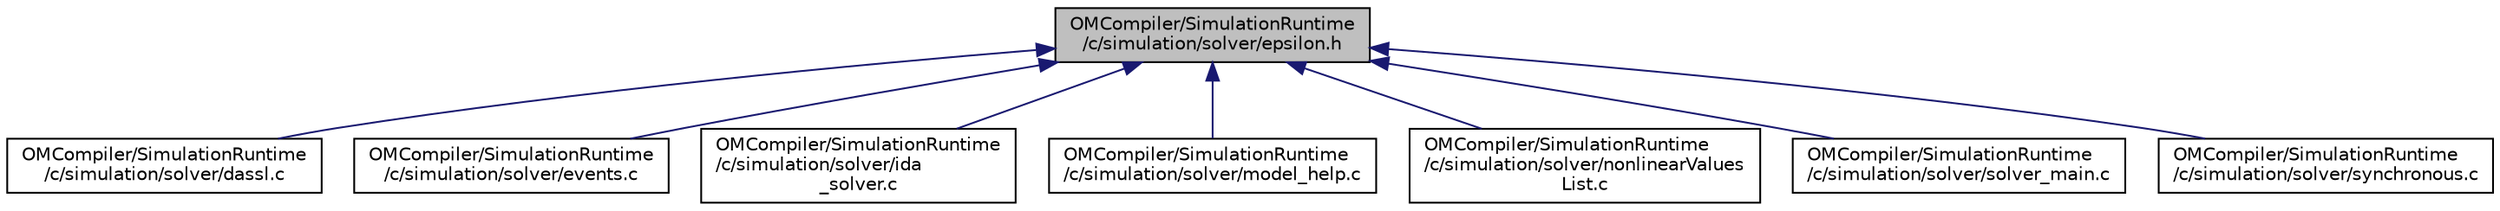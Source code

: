 digraph "OMCompiler/SimulationRuntime/c/simulation/solver/epsilon.h"
{
  edge [fontname="Helvetica",fontsize="10",labelfontname="Helvetica",labelfontsize="10"];
  node [fontname="Helvetica",fontsize="10",shape=record];
  Node1 [label="OMCompiler/SimulationRuntime\l/c/simulation/solver/epsilon.h",height=0.2,width=0.4,color="black", fillcolor="grey75", style="filled", fontcolor="black"];
  Node1 -> Node2 [dir="back",color="midnightblue",fontsize="10",style="solid",fontname="Helvetica"];
  Node2 [label="OMCompiler/SimulationRuntime\l/c/simulation/solver/dassl.c",height=0.2,width=0.4,color="black", fillcolor="white", style="filled",URL="$df/ddf/dassl_8c.html"];
  Node1 -> Node3 [dir="back",color="midnightblue",fontsize="10",style="solid",fontname="Helvetica"];
  Node3 [label="OMCompiler/SimulationRuntime\l/c/simulation/solver/events.c",height=0.2,width=0.4,color="black", fillcolor="white", style="filled",URL="$de/deb/events_8c.html"];
  Node1 -> Node4 [dir="back",color="midnightblue",fontsize="10",style="solid",fontname="Helvetica"];
  Node4 [label="OMCompiler/SimulationRuntime\l/c/simulation/solver/ida\l_solver.c",height=0.2,width=0.4,color="black", fillcolor="white", style="filled",URL="$d0/d46/ida__solver_8c.html"];
  Node1 -> Node5 [dir="back",color="midnightblue",fontsize="10",style="solid",fontname="Helvetica"];
  Node5 [label="OMCompiler/SimulationRuntime\l/c/simulation/solver/model_help.c",height=0.2,width=0.4,color="black", fillcolor="white", style="filled",URL="$d6/dd5/model__help_8c.html"];
  Node1 -> Node6 [dir="back",color="midnightblue",fontsize="10",style="solid",fontname="Helvetica"];
  Node6 [label="OMCompiler/SimulationRuntime\l/c/simulation/solver/nonlinearValues\lList.c",height=0.2,width=0.4,color="black", fillcolor="white", style="filled",URL="$de/ddb/nonlinear_values_list_8c.html"];
  Node1 -> Node7 [dir="back",color="midnightblue",fontsize="10",style="solid",fontname="Helvetica"];
  Node7 [label="OMCompiler/SimulationRuntime\l/c/simulation/solver/solver_main.c",height=0.2,width=0.4,color="black", fillcolor="white", style="filled",URL="$d3/def/solver__main_8c.html"];
  Node1 -> Node8 [dir="back",color="midnightblue",fontsize="10",style="solid",fontname="Helvetica"];
  Node8 [label="OMCompiler/SimulationRuntime\l/c/simulation/solver/synchronous.c",height=0.2,width=0.4,color="black", fillcolor="white", style="filled",URL="$d8/d18/synchronous_8c.html"];
}
